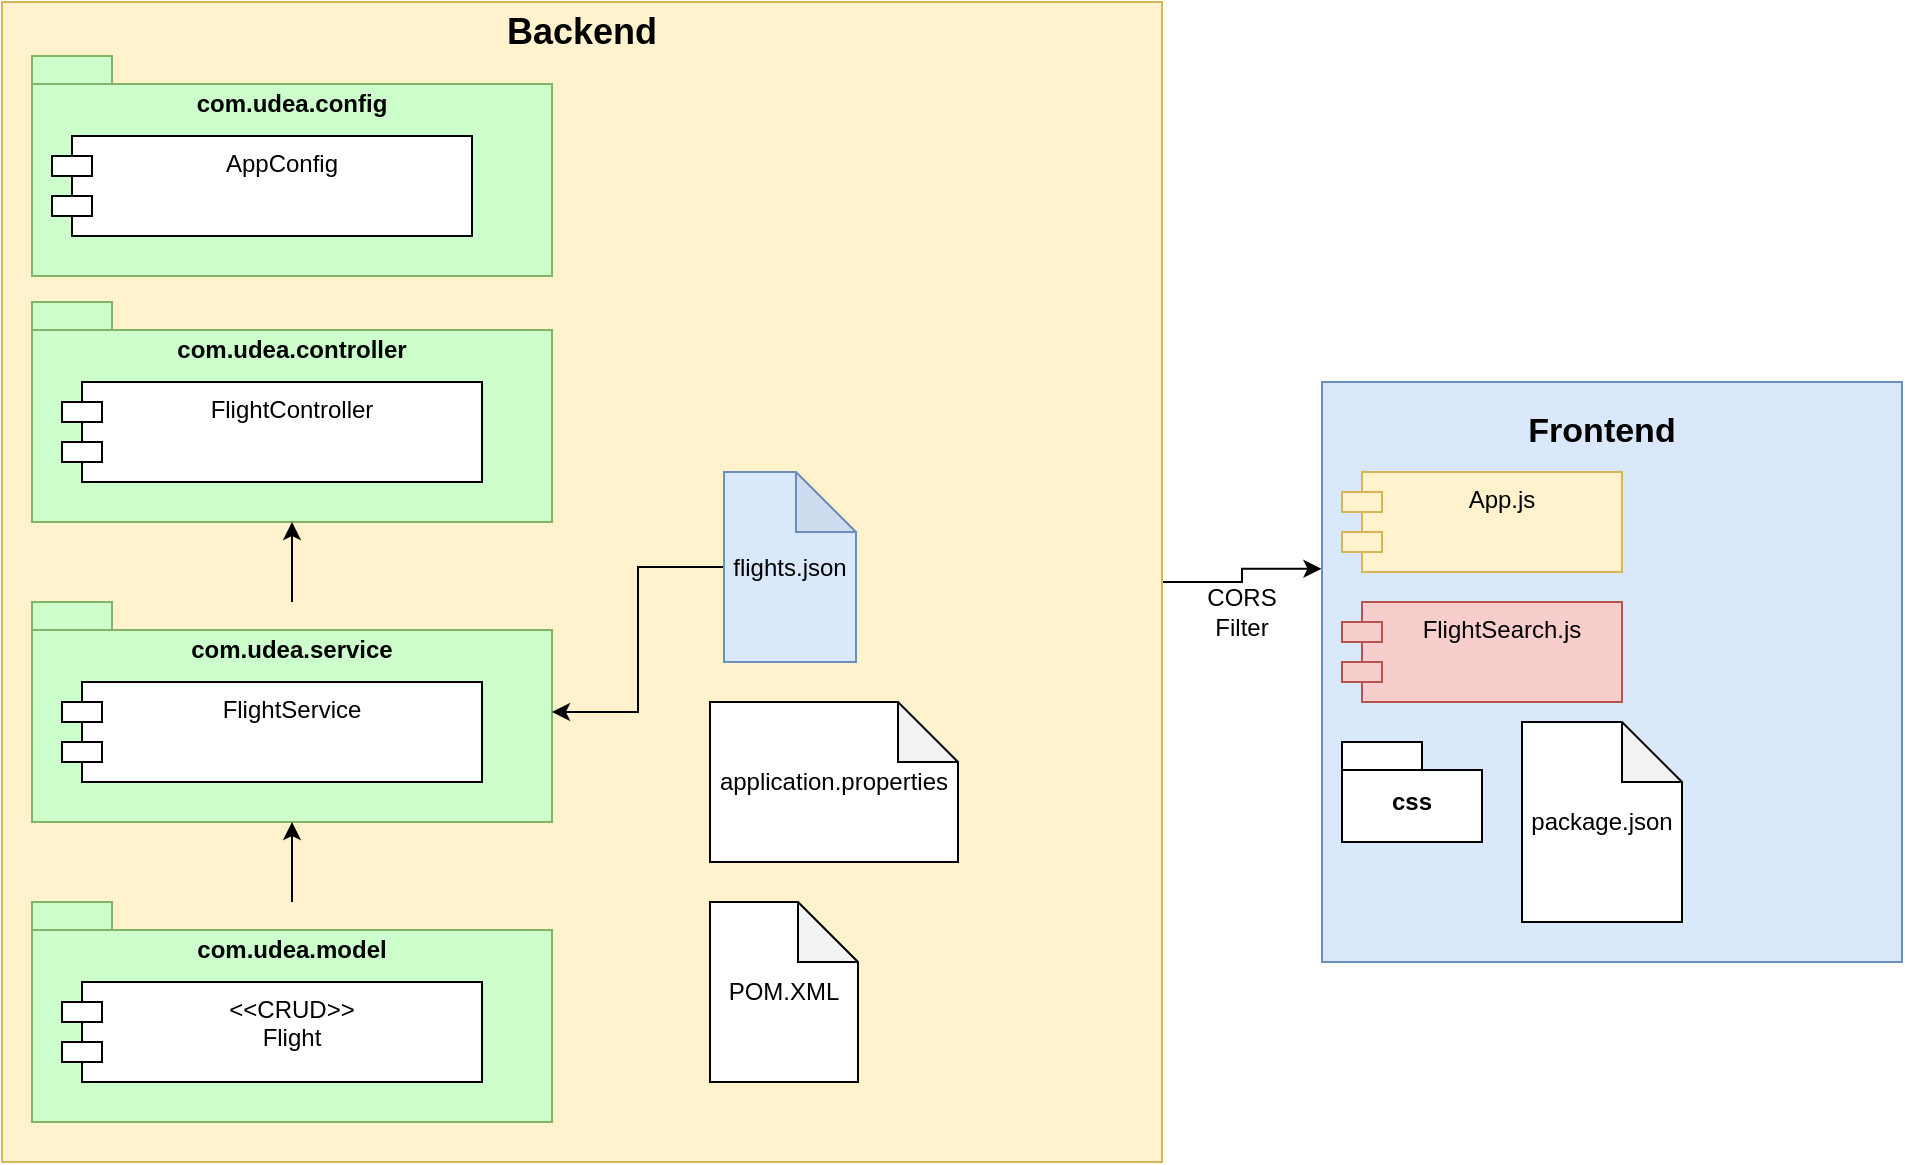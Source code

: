 <mxfile version="21.3.4" type="github">
  <diagram name="Página-1" id="Axy6b_wAgyzRyRnU6W7M">
    <mxGraphModel dx="1877" dy="1711" grid="1" gridSize="10" guides="1" tooltips="1" connect="1" arrows="1" fold="1" page="1" pageScale="1" pageWidth="827" pageHeight="1169" math="0" shadow="0">
      <root>
        <mxCell id="0" />
        <mxCell id="1" parent="0" />
        <mxCell id="W62mH0fxVIcesBMU4JI1-27" style="edgeStyle=orthogonalEdgeStyle;rounded=0;orthogonalLoop=1;jettySize=auto;html=1;entryX=-0.001;entryY=0.322;entryDx=0;entryDy=0;entryPerimeter=0;" edge="1" parent="1" source="W62mH0fxVIcesBMU4JI1-1" target="W62mH0fxVIcesBMU4JI1-16">
          <mxGeometry relative="1" as="geometry" />
        </mxCell>
        <mxCell id="W62mH0fxVIcesBMU4JI1-1" value="" style="whiteSpace=wrap;html=1;aspect=fixed;labelBackgroundColor=#fff0f0;fillColor=#fff2cc;strokeColor=#d6b656;" vertex="1" parent="1">
          <mxGeometry x="-90" y="-30" width="580" height="580" as="geometry" />
        </mxCell>
        <mxCell id="W62mH0fxVIcesBMU4JI1-3" value="com.udea.config" style="shape=folder;fontStyle=1;spacingTop=10;tabWidth=40;tabHeight=14;tabPosition=left;html=1;whiteSpace=wrap;verticalAlign=top;fillColor=#CCFFCC;strokeColor=#82b366;" vertex="1" parent="1">
          <mxGeometry x="-75" y="-3" width="260" height="110" as="geometry" />
        </mxCell>
        <mxCell id="W62mH0fxVIcesBMU4JI1-6" value="AppConfig" style="shape=module;align=left;spacingLeft=20;align=center;verticalAlign=top;whiteSpace=wrap;html=1;" vertex="1" parent="1">
          <mxGeometry x="-65" y="37" width="210" height="50" as="geometry" />
        </mxCell>
        <mxCell id="W62mH0fxVIcesBMU4JI1-7" value="com.udea.controller" style="shape=folder;fontStyle=1;spacingTop=10;tabWidth=40;tabHeight=14;tabPosition=left;html=1;whiteSpace=wrap;verticalAlign=top;fillColor=#CCFFCC;strokeColor=#82b366;" vertex="1" parent="1">
          <mxGeometry x="-75" y="120" width="260" height="110" as="geometry" />
        </mxCell>
        <mxCell id="W62mH0fxVIcesBMU4JI1-8" value="FlightController" style="shape=module;align=left;spacingLeft=20;align=center;verticalAlign=top;whiteSpace=wrap;html=1;" vertex="1" parent="1">
          <mxGeometry x="-60" y="160" width="210" height="50" as="geometry" />
        </mxCell>
        <mxCell id="W62mH0fxVIcesBMU4JI1-26" style="edgeStyle=orthogonalEdgeStyle;rounded=0;orthogonalLoop=1;jettySize=auto;html=1;" edge="1" parent="1" source="W62mH0fxVIcesBMU4JI1-9" target="W62mH0fxVIcesBMU4JI1-7">
          <mxGeometry relative="1" as="geometry" />
        </mxCell>
        <mxCell id="W62mH0fxVIcesBMU4JI1-9" value="com.udea.service" style="shape=folder;fontStyle=1;spacingTop=10;tabWidth=40;tabHeight=14;tabPosition=left;html=1;whiteSpace=wrap;verticalAlign=top;fillColor=#CCFFCC;strokeColor=#82b366;" vertex="1" parent="1">
          <mxGeometry x="-75" y="270" width="260" height="110" as="geometry" />
        </mxCell>
        <mxCell id="W62mH0fxVIcesBMU4JI1-10" value="FlightService" style="shape=module;align=left;spacingLeft=20;align=center;verticalAlign=top;whiteSpace=wrap;html=1;" vertex="1" parent="1">
          <mxGeometry x="-60" y="310" width="210" height="50" as="geometry" />
        </mxCell>
        <mxCell id="W62mH0fxVIcesBMU4JI1-25" style="edgeStyle=orthogonalEdgeStyle;rounded=0;orthogonalLoop=1;jettySize=auto;html=1;entryX=0.5;entryY=1;entryDx=0;entryDy=0;entryPerimeter=0;" edge="1" parent="1" source="W62mH0fxVIcesBMU4JI1-11" target="W62mH0fxVIcesBMU4JI1-9">
          <mxGeometry relative="1" as="geometry" />
        </mxCell>
        <mxCell id="W62mH0fxVIcesBMU4JI1-11" value="com.udea.model" style="shape=folder;fontStyle=1;spacingTop=10;tabWidth=40;tabHeight=14;tabPosition=left;html=1;whiteSpace=wrap;verticalAlign=top;fillColor=#CCFFCC;strokeColor=#82b366;" vertex="1" parent="1">
          <mxGeometry x="-75" y="420" width="260" height="110" as="geometry" />
        </mxCell>
        <mxCell id="W62mH0fxVIcesBMU4JI1-12" value="&amp;lt;&amp;lt;CRUD&amp;gt;&amp;gt;&lt;br&gt;Flight" style="shape=module;align=left;spacingLeft=20;align=center;verticalAlign=top;whiteSpace=wrap;html=1;" vertex="1" parent="1">
          <mxGeometry x="-60" y="460" width="210" height="50" as="geometry" />
        </mxCell>
        <mxCell id="W62mH0fxVIcesBMU4JI1-24" style="edgeStyle=orthogonalEdgeStyle;rounded=0;orthogonalLoop=1;jettySize=auto;html=1;" edge="1" parent="1" source="W62mH0fxVIcesBMU4JI1-13" target="W62mH0fxVIcesBMU4JI1-9">
          <mxGeometry relative="1" as="geometry" />
        </mxCell>
        <mxCell id="W62mH0fxVIcesBMU4JI1-13" value="flights.json" style="shape=note;whiteSpace=wrap;html=1;backgroundOutline=1;darkOpacity=0.05;fillColor=#dae8fc;strokeColor=#6c8ebf;" vertex="1" parent="1">
          <mxGeometry x="271" y="205" width="66" height="95" as="geometry" />
        </mxCell>
        <mxCell id="W62mH0fxVIcesBMU4JI1-14" value="application.properties" style="shape=note;whiteSpace=wrap;html=1;backgroundOutline=1;darkOpacity=0.05;" vertex="1" parent="1">
          <mxGeometry x="264" y="320" width="124" height="80" as="geometry" />
        </mxCell>
        <mxCell id="W62mH0fxVIcesBMU4JI1-15" value="POM.XML" style="shape=note;whiteSpace=wrap;html=1;backgroundOutline=1;darkOpacity=0.05;" vertex="1" parent="1">
          <mxGeometry x="264" y="420" width="74" height="90" as="geometry" />
        </mxCell>
        <mxCell id="W62mH0fxVIcesBMU4JI1-16" value="" style="whiteSpace=wrap;html=1;aspect=fixed;fillColor=#dae8fc;strokeColor=#6c8ebf;" vertex="1" parent="1">
          <mxGeometry x="570" y="160" width="290" height="290" as="geometry" />
        </mxCell>
        <mxCell id="W62mH0fxVIcesBMU4JI1-17" value="FlightSearch.js" style="shape=module;align=left;spacingLeft=20;align=center;verticalAlign=top;whiteSpace=wrap;html=1;fillColor=#f8cecc;strokeColor=#b85450;" vertex="1" parent="1">
          <mxGeometry x="580" y="270" width="140" height="50" as="geometry" />
        </mxCell>
        <mxCell id="W62mH0fxVIcesBMU4JI1-18" value="css" style="shape=folder;fontStyle=1;spacingTop=10;tabWidth=40;tabHeight=14;tabPosition=left;html=1;whiteSpace=wrap;" vertex="1" parent="1">
          <mxGeometry x="580" y="340" width="70" height="50" as="geometry" />
        </mxCell>
        <mxCell id="W62mH0fxVIcesBMU4JI1-19" value="App.js" style="shape=module;align=left;spacingLeft=20;align=center;verticalAlign=top;whiteSpace=wrap;html=1;fillColor=#fff2cc;strokeColor=#d6b656;" vertex="1" parent="1">
          <mxGeometry x="580" y="205" width="140" height="50" as="geometry" />
        </mxCell>
        <mxCell id="W62mH0fxVIcesBMU4JI1-20" value="package.json" style="shape=note;whiteSpace=wrap;html=1;backgroundOutline=1;darkOpacity=0.05;" vertex="1" parent="1">
          <mxGeometry x="670" y="330" width="80" height="100" as="geometry" />
        </mxCell>
        <mxCell id="W62mH0fxVIcesBMU4JI1-21" value="&lt;b&gt;&lt;font style=&quot;font-size: 17px;&quot;&gt;Frontend&lt;/font&gt;&lt;/b&gt;" style="text;html=1;strokeColor=none;fillColor=none;align=center;verticalAlign=middle;whiteSpace=wrap;rounded=0;" vertex="1" parent="1">
          <mxGeometry x="680" y="170" width="60" height="30" as="geometry" />
        </mxCell>
        <mxCell id="W62mH0fxVIcesBMU4JI1-22" value="&lt;b&gt;&lt;font style=&quot;font-size: 18px;&quot;&gt;Backend&lt;/font&gt;&lt;/b&gt;" style="text;html=1;strokeColor=none;fillColor=none;align=center;verticalAlign=middle;whiteSpace=wrap;rounded=0;" vertex="1" parent="1">
          <mxGeometry x="170" y="-30" width="60" height="30" as="geometry" />
        </mxCell>
        <mxCell id="W62mH0fxVIcesBMU4JI1-28" value="CORS Filter" style="text;html=1;strokeColor=none;fillColor=none;align=center;verticalAlign=middle;whiteSpace=wrap;rounded=0;" vertex="1" parent="1">
          <mxGeometry x="500" y="260" width="60" height="30" as="geometry" />
        </mxCell>
      </root>
    </mxGraphModel>
  </diagram>
</mxfile>
